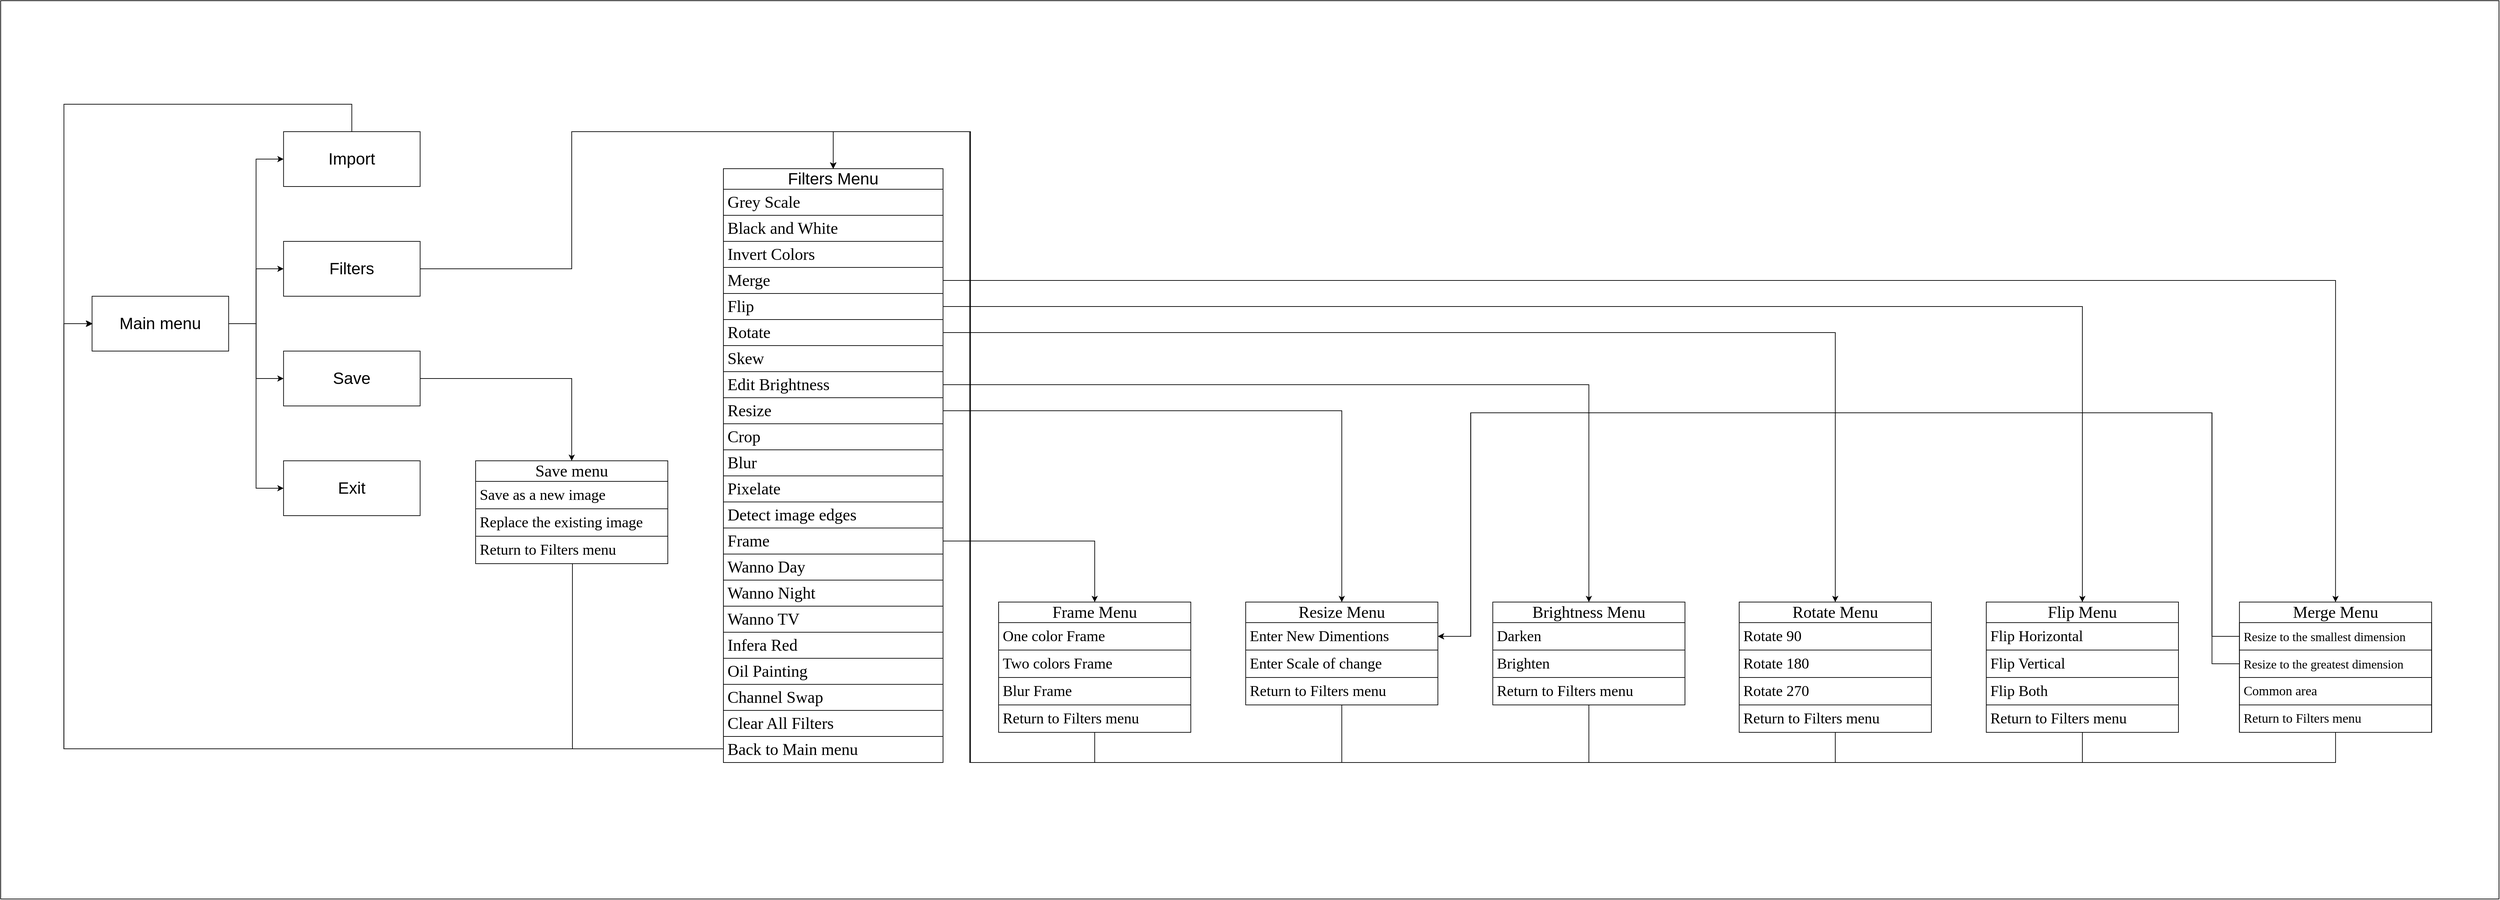<mxfile>
    <diagram id="PR3Qt93wBFPP_X_f8fZ-" name="Page-1">
        <mxGraphModel dx="3510" dy="2597" grid="1" gridSize="10" guides="1" tooltips="1" connect="1" arrows="1" fold="1" page="1" pageScale="1" pageWidth="1920" pageHeight="1200" math="0" shadow="0">
            <root>
                <mxCell id="0"/>
                <mxCell id="1" parent="0"/>
                <mxCell id="115" value="" style="rounded=0;whiteSpace=wrap;html=1;" vertex="1" parent="1">
                    <mxGeometry x="140" y="509" width="3640" height="1310" as="geometry"/>
                </mxCell>
                <mxCell id="5" style="edgeStyle=orthogonalEdgeStyle;html=1;entryX=0;entryY=0.5;entryDx=0;entryDy=0;fontSize=24;rounded=0;" parent="1" source="2" target="4" edge="1">
                    <mxGeometry relative="1" as="geometry"/>
                </mxCell>
                <mxCell id="7" style="edgeStyle=orthogonalEdgeStyle;rounded=0;html=1;entryX=0;entryY=0.5;entryDx=0;entryDy=0;fontSize=24;" parent="1" source="2" target="6" edge="1">
                    <mxGeometry relative="1" as="geometry"/>
                </mxCell>
                <mxCell id="9" style="edgeStyle=orthogonalEdgeStyle;rounded=0;html=1;entryX=0;entryY=0.5;entryDx=0;entryDy=0;fontSize=24;" parent="1" source="2" target="8" edge="1">
                    <mxGeometry relative="1" as="geometry"/>
                </mxCell>
                <mxCell id="11" style="edgeStyle=orthogonalEdgeStyle;rounded=0;html=1;entryX=0;entryY=0.5;entryDx=0;entryDy=0;fontSize=24;" parent="1" source="2" target="10" edge="1">
                    <mxGeometry relative="1" as="geometry"/>
                </mxCell>
                <mxCell id="2" value="&lt;font style=&quot;font-size: 24px;&quot;&gt;Main menu&lt;/font&gt;" style="rounded=0;whiteSpace=wrap;html=1;" parent="1" vertex="1">
                    <mxGeometry x="273.14" y="940" width="199" height="80" as="geometry"/>
                </mxCell>
                <mxCell id="41" style="edgeStyle=orthogonalEdgeStyle;rounded=0;html=1;entryX=0;entryY=0.5;entryDx=0;entryDy=0;fontFamily=Tahoma;fontSize=24;" parent="1" edge="1">
                    <mxGeometry relative="1" as="geometry">
                        <Array as="points">
                            <mxPoint x="652.14" y="660"/>
                            <mxPoint x="232.14" y="660"/>
                            <mxPoint x="232.14" y="980"/>
                        </Array>
                        <mxPoint x="651.6" y="700" as="sourcePoint"/>
                        <mxPoint x="273.14" y="980" as="targetPoint"/>
                    </mxGeometry>
                </mxCell>
                <mxCell id="4" value="&lt;span style=&quot;font-size: 24px;&quot;&gt;Import&lt;/span&gt;" style="rounded=0;whiteSpace=wrap;html=1;" parent="1" vertex="1">
                    <mxGeometry x="552.14" y="700" width="199" height="80" as="geometry"/>
                </mxCell>
                <mxCell id="114" style="edgeStyle=orthogonalEdgeStyle;rounded=0;html=1;entryX=0.5;entryY=0;entryDx=0;entryDy=0;" edge="1" parent="1" source="6" target="12">
                    <mxGeometry relative="1" as="geometry">
                        <Array as="points">
                            <mxPoint x="972" y="900"/>
                            <mxPoint x="972" y="700"/>
                            <mxPoint x="1353" y="700"/>
                        </Array>
                    </mxGeometry>
                </mxCell>
                <mxCell id="6" value="&lt;span style=&quot;font-size: 24px;&quot;&gt;Filters&lt;br&gt;&lt;/span&gt;" style="rounded=0;whiteSpace=wrap;html=1;fillColor=default;" parent="1" vertex="1">
                    <mxGeometry x="552.14" y="860" width="199" height="80" as="geometry"/>
                </mxCell>
                <mxCell id="111" style="edgeStyle=orthogonalEdgeStyle;html=1;entryX=0.5;entryY=0;entryDx=0;entryDy=0;rounded=0;" edge="1" parent="1" source="8" target="106">
                    <mxGeometry relative="1" as="geometry"/>
                </mxCell>
                <mxCell id="8" value="&lt;span style=&quot;font-size: 24px;&quot;&gt;Save&lt;br&gt;&lt;/span&gt;" style="rounded=0;whiteSpace=wrap;html=1;" parent="1" vertex="1">
                    <mxGeometry x="552.14" y="1020" width="199" height="80" as="geometry"/>
                </mxCell>
                <mxCell id="10" value="&lt;span style=&quot;font-size: 24px;&quot;&gt;Exit&lt;br&gt;&lt;/span&gt;" style="rounded=0;whiteSpace=wrap;html=1;" parent="1" vertex="1">
                    <mxGeometry x="552.14" y="1180" width="199" height="80" as="geometry"/>
                </mxCell>
                <mxCell id="12" value="Filters Menu" style="swimlane;fontStyle=0;childLayout=stackLayout;horizontal=1;startSize=30;horizontalStack=0;resizeParent=1;resizeParentMax=0;resizeLast=0;collapsible=1;marginBottom=0;whiteSpace=wrap;html=1;fontSize=24;strokeWidth=1;spacingTop=0;rotation=0;spacingBottom=0;spacing=0;labelBorderColor=none;swimlaneLine=1;perimeterSpacing=0;swimlaneFillColor=default;fillColor=default;" parent="1" vertex="1">
                    <mxGeometry x="1193" y="754" width="320" height="866" as="geometry">
                        <mxRectangle x="720" y="800" width="170" height="30" as="alternateBounds"/>
                    </mxGeometry>
                </mxCell>
                <mxCell id="13" value="Grey Scale" style="text;strokeColor=default;fillColor=none;align=left;verticalAlign=middle;spacingLeft=4;spacingRight=4;overflow=hidden;points=[[0,0.5],[1,0.5]];portConstraint=eastwest;rotatable=0;whiteSpace=wrap;html=1;fontSize=24;aspect=fixed;swimlaneLine=1;perimeterSpacing=0;swimlaneFillColor=default;fontFamily=Tahoma;" parent="12" vertex="1">
                    <mxGeometry y="30" width="320" height="38" as="geometry"/>
                </mxCell>
                <mxCell id="14" value="Black and White" style="text;strokeColor=default;fillColor=none;align=left;verticalAlign=middle;spacingLeft=4;spacingRight=4;overflow=hidden;points=[[0,0.5],[1,0.5]];portConstraint=eastwest;rotatable=0;whiteSpace=wrap;html=1;fontSize=24;aspect=fixed;swimlaneLine=1;perimeterSpacing=0;swimlaneFillColor=default;fontFamily=Tahoma;" parent="12" vertex="1">
                    <mxGeometry y="68" width="320" height="38" as="geometry"/>
                </mxCell>
                <mxCell id="15" value="Invert Colors" style="text;strokeColor=default;fillColor=none;align=left;verticalAlign=middle;spacingLeft=4;spacingRight=4;overflow=hidden;points=[[0,0.5],[1,0.5]];portConstraint=eastwest;rotatable=0;whiteSpace=wrap;html=1;fontSize=24;aspect=fixed;swimlaneLine=1;perimeterSpacing=0;swimlaneFillColor=default;fontFamily=Tahoma;" parent="12" vertex="1">
                    <mxGeometry y="106" width="320" height="38" as="geometry"/>
                </mxCell>
                <mxCell id="17" value="Merge" style="text;strokeColor=default;fillColor=none;align=left;verticalAlign=middle;spacingLeft=4;spacingRight=4;overflow=hidden;points=[[0,0.5],[1,0.5]];portConstraint=eastwest;rotatable=0;whiteSpace=wrap;html=1;fontSize=24;aspect=fixed;swimlaneLine=1;perimeterSpacing=0;swimlaneFillColor=default;fontFamily=Tahoma;" parent="12" vertex="1">
                    <mxGeometry y="144" width="320" height="38" as="geometry"/>
                </mxCell>
                <mxCell id="16" value="Flip" style="text;strokeColor=default;fillColor=none;align=left;verticalAlign=middle;spacingLeft=4;spacingRight=4;overflow=hidden;points=[[0,0.5],[1,0.5]];portConstraint=eastwest;rotatable=0;whiteSpace=wrap;html=1;fontSize=24;aspect=fixed;swimlaneLine=1;perimeterSpacing=0;swimlaneFillColor=default;fontFamily=Tahoma;" parent="12" vertex="1">
                    <mxGeometry y="182" width="320" height="38" as="geometry"/>
                </mxCell>
                <mxCell id="20" value="Rotate" style="text;strokeColor=default;fillColor=none;align=left;verticalAlign=middle;spacingLeft=4;spacingRight=4;overflow=hidden;points=[[0,0.5],[1,0.5]];portConstraint=eastwest;rotatable=0;whiteSpace=wrap;html=1;fontSize=24;aspect=fixed;swimlaneLine=1;perimeterSpacing=0;swimlaneFillColor=default;fontFamily=Tahoma;" parent="12" vertex="1">
                    <mxGeometry y="220" width="320" height="38" as="geometry"/>
                </mxCell>
                <mxCell id="19" value="Skew" style="text;strokeColor=default;fillColor=none;align=left;verticalAlign=middle;spacingLeft=4;spacingRight=4;overflow=hidden;points=[[0,0.5],[1,0.5]];portConstraint=eastwest;rotatable=0;whiteSpace=wrap;html=1;fontSize=24;aspect=fixed;swimlaneLine=1;perimeterSpacing=0;swimlaneFillColor=default;fontFamily=Tahoma;" parent="12" vertex="1">
                    <mxGeometry y="258" width="320" height="38" as="geometry"/>
                </mxCell>
                <mxCell id="18" value="Edit Brightness" style="text;strokeColor=default;fillColor=none;align=left;verticalAlign=middle;spacingLeft=4;spacingRight=4;overflow=hidden;points=[[0,0.5],[1,0.5]];portConstraint=eastwest;rotatable=0;whiteSpace=wrap;html=1;fontSize=24;aspect=fixed;swimlaneLine=1;perimeterSpacing=0;swimlaneFillColor=default;fontFamily=Tahoma;" parent="12" vertex="1">
                    <mxGeometry y="296" width="320" height="38" as="geometry"/>
                </mxCell>
                <mxCell id="32" value="Resize" style="text;strokeColor=default;fillColor=none;align=left;verticalAlign=middle;spacingLeft=4;spacingRight=4;overflow=hidden;points=[[0,0.5],[1,0.5]];portConstraint=eastwest;rotatable=0;whiteSpace=wrap;html=1;fontSize=24;aspect=fixed;swimlaneLine=1;perimeterSpacing=0;swimlaneFillColor=default;fontFamily=Tahoma;" parent="12" vertex="1">
                    <mxGeometry y="334" width="320" height="38" as="geometry"/>
                </mxCell>
                <mxCell id="31" value="Crop" style="text;strokeColor=default;fillColor=none;align=left;verticalAlign=middle;spacingLeft=4;spacingRight=4;overflow=hidden;points=[[0,0.5],[1,0.5]];portConstraint=eastwest;rotatable=0;whiteSpace=wrap;html=1;fontSize=24;aspect=fixed;swimlaneLine=1;perimeterSpacing=0;swimlaneFillColor=default;fontFamily=Tahoma;" parent="12" vertex="1">
                    <mxGeometry y="372" width="320" height="38" as="geometry"/>
                </mxCell>
                <mxCell id="30" value="Blur" style="text;strokeColor=default;fillColor=none;align=left;verticalAlign=middle;spacingLeft=4;spacingRight=4;overflow=hidden;points=[[0,0.5],[1,0.5]];portConstraint=eastwest;rotatable=0;whiteSpace=wrap;html=1;fontSize=24;aspect=fixed;swimlaneLine=1;perimeterSpacing=0;swimlaneFillColor=default;fontFamily=Tahoma;" parent="12" vertex="1">
                    <mxGeometry y="410" width="320" height="38" as="geometry"/>
                </mxCell>
                <mxCell id="29" value="Pixelate" style="text;strokeColor=default;fillColor=none;align=left;verticalAlign=middle;spacingLeft=4;spacingRight=4;overflow=hidden;points=[[0,0.5],[1,0.5]];portConstraint=eastwest;rotatable=0;whiteSpace=wrap;html=1;fontSize=24;aspect=fixed;swimlaneLine=1;perimeterSpacing=0;swimlaneFillColor=default;fontFamily=Tahoma;" parent="12" vertex="1">
                    <mxGeometry y="448" width="320" height="38" as="geometry"/>
                </mxCell>
                <mxCell id="28" value="Detect image edges" style="text;strokeColor=default;fillColor=none;align=left;verticalAlign=middle;spacingLeft=4;spacingRight=4;overflow=hidden;points=[[0,0.5],[1,0.5]];portConstraint=eastwest;rotatable=0;whiteSpace=wrap;html=1;fontSize=24;aspect=fixed;swimlaneLine=1;perimeterSpacing=0;swimlaneFillColor=default;fontFamily=Tahoma;" parent="12" vertex="1">
                    <mxGeometry y="486" width="320" height="38" as="geometry"/>
                </mxCell>
                <mxCell id="27" value="Frame" style="text;strokeColor=default;fillColor=none;align=left;verticalAlign=middle;spacingLeft=4;spacingRight=4;overflow=hidden;points=[[0,0.5],[1,0.5]];portConstraint=eastwest;rotatable=0;whiteSpace=wrap;html=1;fontSize=24;aspect=fixed;swimlaneLine=1;perimeterSpacing=0;swimlaneFillColor=default;fontFamily=Tahoma;" parent="12" vertex="1">
                    <mxGeometry y="524" width="320" height="38" as="geometry"/>
                </mxCell>
                <mxCell id="26" value="Wanno Day" style="text;strokeColor=default;fillColor=none;align=left;verticalAlign=middle;spacingLeft=4;spacingRight=4;overflow=hidden;points=[[0,0.5],[1,0.5]];portConstraint=eastwest;rotatable=0;whiteSpace=wrap;html=1;fontSize=24;aspect=fixed;swimlaneLine=1;perimeterSpacing=0;swimlaneFillColor=default;fontFamily=Tahoma;" parent="12" vertex="1">
                    <mxGeometry y="562" width="320" height="38" as="geometry"/>
                </mxCell>
                <mxCell id="25" value="Wanno Night" style="text;strokeColor=default;fillColor=none;align=left;verticalAlign=middle;spacingLeft=4;spacingRight=4;overflow=hidden;points=[[0,0.5],[1,0.5]];portConstraint=eastwest;rotatable=0;whiteSpace=wrap;html=1;fontSize=24;aspect=fixed;swimlaneLine=1;perimeterSpacing=0;swimlaneFillColor=default;fontFamily=Tahoma;" parent="12" vertex="1">
                    <mxGeometry y="600" width="320" height="38" as="geometry"/>
                </mxCell>
                <mxCell id="24" value="Wanno TV" style="text;strokeColor=default;fillColor=none;align=left;verticalAlign=middle;spacingLeft=4;spacingRight=4;overflow=hidden;points=[[0,0.5],[1,0.5]];portConstraint=eastwest;rotatable=0;whiteSpace=wrap;html=1;fontSize=24;aspect=fixed;swimlaneLine=1;perimeterSpacing=0;swimlaneFillColor=default;fontFamily=Tahoma;" parent="12" vertex="1">
                    <mxGeometry y="638" width="320" height="38" as="geometry"/>
                </mxCell>
                <mxCell id="23" value="Infera Red" style="text;strokeColor=default;fillColor=none;align=left;verticalAlign=middle;spacingLeft=4;spacingRight=4;overflow=hidden;points=[[0,0.5],[1,0.5]];portConstraint=eastwest;rotatable=0;whiteSpace=wrap;html=1;fontSize=24;aspect=fixed;swimlaneLine=1;perimeterSpacing=0;swimlaneFillColor=default;fontFamily=Tahoma;" parent="12" vertex="1">
                    <mxGeometry y="676" width="320" height="38" as="geometry"/>
                </mxCell>
                <mxCell id="22" value="Oil Painting" style="text;strokeColor=default;fillColor=none;align=left;verticalAlign=middle;spacingLeft=4;spacingRight=4;overflow=hidden;points=[[0,0.5],[1,0.5]];portConstraint=eastwest;rotatable=0;whiteSpace=wrap;html=1;fontSize=24;aspect=fixed;swimlaneLine=1;perimeterSpacing=0;swimlaneFillColor=default;fontFamily=Tahoma;" parent="12" vertex="1">
                    <mxGeometry y="714" width="320" height="38" as="geometry"/>
                </mxCell>
                <mxCell id="21" value="Channel Swap" style="text;strokeColor=default;fillColor=none;align=left;verticalAlign=middle;spacingLeft=4;spacingRight=4;overflow=hidden;points=[[0,0.5],[1,0.5]];portConstraint=eastwest;rotatable=0;whiteSpace=wrap;html=1;fontSize=24;aspect=fixed;swimlaneLine=1;perimeterSpacing=0;swimlaneFillColor=default;fontFamily=Tahoma;" parent="12" vertex="1">
                    <mxGeometry y="752" width="320" height="38" as="geometry"/>
                </mxCell>
                <mxCell id="33" value="Clear All Filters" style="text;strokeColor=default;fillColor=none;align=left;verticalAlign=middle;spacingLeft=4;spacingRight=4;overflow=hidden;points=[[0,0.5],[1,0.5]];portConstraint=eastwest;rotatable=0;whiteSpace=wrap;html=1;fontSize=24;aspect=fixed;swimlaneLine=1;perimeterSpacing=0;swimlaneFillColor=default;fontFamily=Tahoma;" parent="12" vertex="1">
                    <mxGeometry y="790" width="320" height="38" as="geometry"/>
                </mxCell>
                <mxCell id="34" value="Back to Main menu" style="text;strokeColor=default;fillColor=none;align=left;verticalAlign=middle;spacingLeft=4;spacingRight=4;overflow=hidden;points=[[0,0.5],[1,0.5]];portConstraint=eastwest;rotatable=0;whiteSpace=wrap;html=1;fontSize=24;aspect=fixed;swimlaneLine=1;perimeterSpacing=0;swimlaneFillColor=default;fontFamily=Tahoma;" parent="12" vertex="1">
                    <mxGeometry y="828" width="320" height="38" as="geometry"/>
                </mxCell>
                <mxCell id="43" style="edgeStyle=orthogonalEdgeStyle;rounded=0;html=1;entryX=0;entryY=0.5;entryDx=0;entryDy=0;fontFamily=Tahoma;fontSize=24;" parent="1" source="34" target="2" edge="1">
                    <mxGeometry relative="1" as="geometry">
                        <Array as="points">
                            <mxPoint x="232.14" y="1600"/>
                            <mxPoint x="232.14" y="980"/>
                        </Array>
                    </mxGeometry>
                </mxCell>
                <mxCell id="81" style="edgeStyle=orthogonalEdgeStyle;rounded=0;html=1;entryX=0.5;entryY=0;entryDx=0;entryDy=0;fontFamily=Tahoma;fontSize=22;" parent="1" source="45" target="12" edge="1">
                    <mxGeometry relative="1" as="geometry">
                        <Array as="points">
                            <mxPoint x="3173" y="1620"/>
                            <mxPoint x="1553" y="1620"/>
                            <mxPoint x="1553" y="700"/>
                            <mxPoint x="1353" y="700"/>
                        </Array>
                    </mxGeometry>
                </mxCell>
                <mxCell id="45" value="Flip Menu" style="swimlane;fontStyle=0;childLayout=stackLayout;horizontal=1;startSize=30;horizontalStack=0;resizeParent=1;resizeParentMax=0;resizeLast=0;collapsible=1;marginBottom=0;whiteSpace=wrap;html=1;labelBorderColor=none;sketch=0;strokeWidth=1;fontFamily=Tahoma;fontSize=24;swimlaneFillColor=default;" parent="1" vertex="1">
                    <mxGeometry x="3033" y="1386" width="280" height="190" as="geometry"/>
                </mxCell>
                <mxCell id="46" value="Flip Horizontal" style="text;strokeColor=default;fillColor=none;align=left;verticalAlign=middle;spacingLeft=4;spacingRight=4;overflow=hidden;points=[[0,0.5],[1,0.5]];portConstraint=eastwest;rotatable=0;whiteSpace=wrap;html=1;labelBorderColor=none;sketch=0;strokeWidth=1;fontFamily=Tahoma;fontSize=22;" parent="45" vertex="1">
                    <mxGeometry y="30" width="280" height="40" as="geometry"/>
                </mxCell>
                <mxCell id="47" value="Flip Vertical" style="text;strokeColor=default;fillColor=none;align=left;verticalAlign=middle;spacingLeft=4;spacingRight=4;overflow=hidden;points=[[0,0.5],[1,0.5]];portConstraint=eastwest;rotatable=0;whiteSpace=wrap;html=1;labelBorderColor=none;sketch=0;strokeWidth=1;fontFamily=Tahoma;fontSize=22;" parent="45" vertex="1">
                    <mxGeometry y="70" width="280" height="40" as="geometry"/>
                </mxCell>
                <mxCell id="48" value="Flip Both" style="text;strokeColor=default;fillColor=none;align=left;verticalAlign=middle;spacingLeft=4;spacingRight=4;overflow=hidden;points=[[0,0.5],[1,0.5]];portConstraint=eastwest;rotatable=0;whiteSpace=wrap;html=1;labelBorderColor=none;sketch=0;strokeWidth=1;fontFamily=Tahoma;fontSize=22;" parent="45" vertex="1">
                    <mxGeometry y="110" width="280" height="40" as="geometry"/>
                </mxCell>
                <mxCell id="49" value="Return to Filters menu" style="text;strokeColor=default;fillColor=none;align=left;verticalAlign=middle;spacingLeft=4;spacingRight=4;overflow=hidden;points=[[0,0.5],[1,0.5]];portConstraint=eastwest;rotatable=0;whiteSpace=wrap;html=1;labelBorderColor=none;sketch=0;strokeWidth=1;fontFamily=Tahoma;fontSize=22;" parent="45" vertex="1">
                    <mxGeometry y="150" width="280" height="40" as="geometry"/>
                </mxCell>
                <mxCell id="50" style="edgeStyle=orthogonalEdgeStyle;rounded=0;html=1;entryX=0.5;entryY=0;entryDx=0;entryDy=0;fontFamily=Tahoma;fontSize=22;" parent="1" source="16" target="45" edge="1">
                    <mxGeometry relative="1" as="geometry"/>
                </mxCell>
                <mxCell id="80" style="edgeStyle=orthogonalEdgeStyle;rounded=0;html=1;entryX=0.5;entryY=0;entryDx=0;entryDy=0;fontFamily=Tahoma;fontSize=22;" parent="1" source="51" target="12" edge="1">
                    <mxGeometry relative="1" as="geometry">
                        <Array as="points">
                            <mxPoint x="2813" y="1620"/>
                            <mxPoint x="1553" y="1620"/>
                            <mxPoint x="1553" y="700"/>
                            <mxPoint x="1353" y="700"/>
                        </Array>
                    </mxGeometry>
                </mxCell>
                <mxCell id="51" value="Rotate Menu" style="swimlane;fontStyle=0;childLayout=stackLayout;horizontal=1;startSize=30;horizontalStack=0;resizeParent=1;resizeParentMax=0;resizeLast=0;collapsible=1;marginBottom=0;whiteSpace=wrap;html=1;labelBorderColor=none;sketch=0;strokeWidth=1;fontFamily=Tahoma;fontSize=24;swimlaneFillColor=default;" parent="1" vertex="1">
                    <mxGeometry x="2673" y="1386" width="280" height="190" as="geometry"/>
                </mxCell>
                <mxCell id="52" value="Rotate 90" style="text;strokeColor=default;fillColor=none;align=left;verticalAlign=middle;spacingLeft=4;spacingRight=4;overflow=hidden;points=[[0,0.5],[1,0.5]];portConstraint=eastwest;rotatable=0;whiteSpace=wrap;html=1;labelBorderColor=none;sketch=0;strokeWidth=1;fontFamily=Tahoma;fontSize=22;" parent="51" vertex="1">
                    <mxGeometry y="30" width="280" height="40" as="geometry"/>
                </mxCell>
                <mxCell id="53" value="Rotate 180" style="text;strokeColor=default;fillColor=none;align=left;verticalAlign=middle;spacingLeft=4;spacingRight=4;overflow=hidden;points=[[0,0.5],[1,0.5]];portConstraint=eastwest;rotatable=0;whiteSpace=wrap;html=1;labelBorderColor=none;sketch=0;strokeWidth=1;fontFamily=Tahoma;fontSize=22;" parent="51" vertex="1">
                    <mxGeometry y="70" width="280" height="40" as="geometry"/>
                </mxCell>
                <mxCell id="54" value="Rotate 270" style="text;strokeColor=default;fillColor=none;align=left;verticalAlign=middle;spacingLeft=4;spacingRight=4;overflow=hidden;points=[[0,0.5],[1,0.5]];portConstraint=eastwest;rotatable=0;whiteSpace=wrap;html=1;labelBorderColor=none;sketch=0;strokeWidth=1;fontFamily=Tahoma;fontSize=22;" parent="51" vertex="1">
                    <mxGeometry y="110" width="280" height="40" as="geometry"/>
                </mxCell>
                <mxCell id="55" value="Return to Filters menu" style="text;strokeColor=default;fillColor=none;align=left;verticalAlign=middle;spacingLeft=4;spacingRight=4;overflow=hidden;points=[[0,0.5],[1,0.5]];portConstraint=eastwest;rotatable=0;whiteSpace=wrap;html=1;labelBorderColor=none;sketch=0;strokeWidth=1;fontFamily=Tahoma;fontSize=22;" parent="51" vertex="1">
                    <mxGeometry y="150" width="280" height="40" as="geometry"/>
                </mxCell>
                <mxCell id="56" style="edgeStyle=orthogonalEdgeStyle;rounded=0;html=1;fontFamily=Tahoma;fontSize=22;" parent="1" source="20" target="51" edge="1">
                    <mxGeometry relative="1" as="geometry"/>
                </mxCell>
                <mxCell id="78" style="edgeStyle=orthogonalEdgeStyle;rounded=0;html=1;entryX=0.5;entryY=0;entryDx=0;entryDy=0;fontFamily=Tahoma;fontSize=22;" parent="1" source="57" target="12" edge="1">
                    <mxGeometry relative="1" as="geometry">
                        <Array as="points">
                            <mxPoint x="2454" y="1620"/>
                            <mxPoint x="1553" y="1620"/>
                            <mxPoint x="1553" y="700"/>
                            <mxPoint x="1353" y="700"/>
                        </Array>
                    </mxGeometry>
                </mxCell>
                <mxCell id="57" value="Brightness Menu" style="swimlane;fontStyle=0;childLayout=stackLayout;horizontal=1;startSize=30;horizontalStack=0;resizeParent=1;resizeParentMax=0;resizeLast=0;collapsible=1;marginBottom=0;whiteSpace=wrap;html=1;labelBorderColor=none;sketch=0;strokeWidth=1;fontFamily=Tahoma;fontSize=24;swimlaneFillColor=default;" parent="1" vertex="1">
                    <mxGeometry x="2314" y="1386" width="280" height="150" as="geometry"/>
                </mxCell>
                <mxCell id="58" value="Darken" style="text;strokeColor=default;fillColor=none;align=left;verticalAlign=middle;spacingLeft=4;spacingRight=4;overflow=hidden;points=[[0,0.5],[1,0.5]];portConstraint=eastwest;rotatable=0;whiteSpace=wrap;html=1;labelBorderColor=none;sketch=0;strokeWidth=1;fontFamily=Tahoma;fontSize=22;" parent="57" vertex="1">
                    <mxGeometry y="30" width="280" height="40" as="geometry"/>
                </mxCell>
                <mxCell id="59" value="Brighten" style="text;strokeColor=default;fillColor=none;align=left;verticalAlign=middle;spacingLeft=4;spacingRight=4;overflow=hidden;points=[[0,0.5],[1,0.5]];portConstraint=eastwest;rotatable=0;whiteSpace=wrap;html=1;labelBorderColor=none;sketch=0;strokeWidth=1;fontFamily=Tahoma;fontSize=22;" parent="57" vertex="1">
                    <mxGeometry y="70" width="280" height="40" as="geometry"/>
                </mxCell>
                <mxCell id="61" value="Return to Filters menu" style="text;strokeColor=default;fillColor=none;align=left;verticalAlign=middle;spacingLeft=4;spacingRight=4;overflow=hidden;points=[[0,0.5],[1,0.5]];portConstraint=eastwest;rotatable=0;whiteSpace=wrap;html=1;labelBorderColor=none;sketch=0;strokeWidth=1;fontFamily=Tahoma;fontSize=22;" parent="57" vertex="1">
                    <mxGeometry y="110" width="280" height="40" as="geometry"/>
                </mxCell>
                <mxCell id="62" style="edgeStyle=orthogonalEdgeStyle;rounded=0;html=1;entryX=0.5;entryY=0;entryDx=0;entryDy=0;fontFamily=Tahoma;fontSize=22;" parent="1" source="18" target="57" edge="1">
                    <mxGeometry relative="1" as="geometry"/>
                </mxCell>
                <mxCell id="77" style="edgeStyle=orthogonalEdgeStyle;rounded=0;html=1;entryX=0.5;entryY=0;entryDx=0;entryDy=0;fontFamily=Tahoma;fontSize=22;" parent="1" source="63" target="12" edge="1">
                    <mxGeometry relative="1" as="geometry">
                        <Array as="points">
                            <mxPoint x="2094" y="1620"/>
                            <mxPoint x="1553" y="1620"/>
                            <mxPoint x="1553" y="700"/>
                            <mxPoint x="1353" y="700"/>
                        </Array>
                    </mxGeometry>
                </mxCell>
                <mxCell id="63" value="Resize Menu" style="swimlane;fontStyle=0;childLayout=stackLayout;horizontal=1;startSize=30;horizontalStack=0;resizeParent=1;resizeParentMax=0;resizeLast=0;collapsible=1;marginBottom=0;whiteSpace=wrap;html=1;labelBorderColor=none;sketch=0;strokeWidth=1;fontFamily=Tahoma;fontSize=24;swimlaneFillColor=default;" parent="1" vertex="1">
                    <mxGeometry x="1954" y="1386" width="280" height="150" as="geometry"/>
                </mxCell>
                <mxCell id="64" value="Enter New Dimentions" style="text;strokeColor=default;fillColor=none;align=left;verticalAlign=middle;spacingLeft=4;spacingRight=4;overflow=hidden;points=[[0,0.5],[1,0.5]];portConstraint=eastwest;rotatable=0;whiteSpace=wrap;html=1;labelBorderColor=none;sketch=0;strokeWidth=1;fontFamily=Tahoma;fontSize=22;" parent="63" vertex="1">
                    <mxGeometry y="30" width="280" height="40" as="geometry"/>
                </mxCell>
                <mxCell id="65" value="Enter Scale of change" style="text;strokeColor=default;fillColor=none;align=left;verticalAlign=middle;spacingLeft=4;spacingRight=4;overflow=hidden;points=[[0,0.5],[1,0.5]];portConstraint=eastwest;rotatable=0;whiteSpace=wrap;html=1;labelBorderColor=none;sketch=0;strokeWidth=1;fontFamily=Tahoma;fontSize=22;" parent="63" vertex="1">
                    <mxGeometry y="70" width="280" height="40" as="geometry"/>
                </mxCell>
                <mxCell id="67" value="Return to Filters menu" style="text;strokeColor=default;fillColor=none;align=left;verticalAlign=middle;spacingLeft=4;spacingRight=4;overflow=hidden;points=[[0,0.5],[1,0.5]];portConstraint=eastwest;rotatable=0;whiteSpace=wrap;html=1;labelBorderColor=none;sketch=0;strokeWidth=1;fontFamily=Tahoma;fontSize=22;" parent="63" vertex="1">
                    <mxGeometry y="110" width="280" height="40" as="geometry"/>
                </mxCell>
                <mxCell id="68" style="edgeStyle=orthogonalEdgeStyle;rounded=0;html=1;entryX=0.5;entryY=0;entryDx=0;entryDy=0;fontFamily=Tahoma;fontSize=22;" parent="1" source="32" target="63" edge="1">
                    <mxGeometry relative="1" as="geometry"/>
                </mxCell>
                <mxCell id="75" style="edgeStyle=orthogonalEdgeStyle;rounded=0;html=1;entryX=0.5;entryY=0;entryDx=0;entryDy=0;fontFamily=Tahoma;fontSize=22;" parent="1" edge="1">
                    <mxGeometry relative="1" as="geometry">
                        <mxPoint x="1734" y="1536" as="sourcePoint"/>
                        <mxPoint x="1353" y="754" as="targetPoint"/>
                        <Array as="points">
                            <mxPoint x="1734" y="1620"/>
                            <mxPoint x="1553" y="1620"/>
                            <mxPoint x="1553" y="700"/>
                            <mxPoint x="1353" y="700"/>
                        </Array>
                    </mxGeometry>
                </mxCell>
                <mxCell id="69" value="Frame Menu" style="swimlane;fontStyle=0;childLayout=stackLayout;horizontal=1;startSize=30;horizontalStack=0;resizeParent=1;resizeParentMax=0;resizeLast=0;collapsible=1;marginBottom=0;whiteSpace=wrap;html=1;labelBorderColor=none;sketch=0;strokeWidth=1;fontFamily=Tahoma;fontSize=24;swimlaneFillColor=default;gradientColor=none;" parent="1" vertex="1">
                    <mxGeometry x="1594" y="1386" width="280" height="190" as="geometry"/>
                </mxCell>
                <mxCell id="71" value="One color Frame" style="text;strokeColor=default;fillColor=none;align=left;verticalAlign=middle;spacingLeft=4;spacingRight=4;overflow=hidden;points=[[0,0.5],[1,0.5]];portConstraint=eastwest;rotatable=0;whiteSpace=wrap;html=1;labelBorderColor=none;sketch=0;strokeWidth=1;fontFamily=Tahoma;fontSize=22;" parent="69" vertex="1">
                    <mxGeometry y="30" width="280" height="40" as="geometry"/>
                </mxCell>
                <mxCell id="70" value="Two colors Frame" style="text;strokeColor=default;fillColor=none;align=left;verticalAlign=middle;spacingLeft=4;spacingRight=4;overflow=hidden;points=[[0,0.5],[1,0.5]];portConstraint=eastwest;rotatable=0;whiteSpace=wrap;html=1;labelBorderColor=none;sketch=0;strokeWidth=1;fontFamily=Tahoma;fontSize=22;" parent="69" vertex="1">
                    <mxGeometry y="70" width="280" height="40" as="geometry"/>
                </mxCell>
                <mxCell id="104" value="Blur Frame" style="text;strokeColor=default;fillColor=none;align=left;verticalAlign=middle;spacingLeft=4;spacingRight=4;overflow=hidden;points=[[0,0.5],[1,0.5]];portConstraint=eastwest;rotatable=0;whiteSpace=wrap;html=1;labelBorderColor=none;sketch=0;strokeWidth=1;fontFamily=Tahoma;fontSize=22;" vertex="1" parent="69">
                    <mxGeometry y="110" width="280" height="40" as="geometry"/>
                </mxCell>
                <mxCell id="73" value="Return to Filters menu" style="text;strokeColor=default;fillColor=none;align=left;verticalAlign=middle;spacingLeft=4;spacingRight=4;overflow=hidden;points=[[0,0.5],[1,0.5]];portConstraint=eastwest;rotatable=0;whiteSpace=wrap;html=1;labelBorderColor=none;sketch=0;strokeWidth=1;fontFamily=Tahoma;fontSize=22;" parent="69" vertex="1">
                    <mxGeometry y="150" width="280" height="40" as="geometry"/>
                </mxCell>
                <mxCell id="74" style="edgeStyle=orthogonalEdgeStyle;rounded=0;html=1;entryX=0.5;entryY=0;entryDx=0;entryDy=0;fontFamily=Tahoma;fontSize=22;" parent="1" source="27" target="69" edge="1">
                    <mxGeometry relative="1" as="geometry"/>
                </mxCell>
                <mxCell id="99" style="edgeStyle=orthogonalEdgeStyle;rounded=0;html=1;entryX=0.5;entryY=0;entryDx=0;entryDy=0;" parent="1" source="89" target="12" edge="1">
                    <mxGeometry relative="1" as="geometry">
                        <Array as="points">
                            <mxPoint x="3541.86" y="1620"/>
                            <mxPoint x="1551.86" y="1620"/>
                            <mxPoint x="1551.86" y="700"/>
                            <mxPoint x="1352.86" y="700"/>
                        </Array>
                    </mxGeometry>
                </mxCell>
                <mxCell id="89" value="Merge Menu" style="swimlane;fontStyle=0;childLayout=stackLayout;horizontal=1;startSize=30;horizontalStack=0;resizeParent=1;resizeParentMax=0;resizeLast=0;collapsible=1;marginBottom=0;whiteSpace=wrap;html=1;labelBorderColor=none;sketch=0;strokeWidth=1;fontFamily=Tahoma;fontSize=24;swimlaneFillColor=default;" parent="1" vertex="1">
                    <mxGeometry x="3401.86" y="1386" width="280" height="190" as="geometry"/>
                </mxCell>
                <mxCell id="100" value="&lt;font style=&quot;font-size: 18px;&quot;&gt;Resize to the smallest dimension&lt;/font&gt;" style="text;strokeColor=default;fillColor=none;align=left;verticalAlign=middle;spacingLeft=4;spacingRight=4;overflow=hidden;points=[[0,0.5],[1,0.5]];portConstraint=eastwest;rotatable=0;whiteSpace=wrap;html=1;labelBorderColor=none;sketch=0;strokeWidth=1;fontFamily=Tahoma;fontSize=22;" parent="89" vertex="1">
                    <mxGeometry y="30" width="280" height="40" as="geometry"/>
                </mxCell>
                <mxCell id="101" value="&lt;span style=&quot;font-size: 18px;&quot;&gt;Resize to the greatest dimension&lt;/span&gt;" style="text;strokeColor=default;fillColor=none;align=left;verticalAlign=middle;spacingLeft=4;spacingRight=4;overflow=hidden;points=[[0,0.5],[1,0.5]];portConstraint=eastwest;rotatable=0;whiteSpace=wrap;html=1;labelBorderColor=none;sketch=0;strokeWidth=1;fontFamily=Tahoma;fontSize=22;" parent="89" vertex="1">
                    <mxGeometry y="70" width="280" height="40" as="geometry"/>
                </mxCell>
                <mxCell id="92" value="&lt;font style=&quot;font-size: 19px;&quot;&gt;Common area&lt;/font&gt;" style="text;strokeColor=default;fillColor=none;align=left;verticalAlign=middle;spacingLeft=4;spacingRight=4;overflow=hidden;points=[[0,0.5],[1,0.5]];portConstraint=eastwest;rotatable=0;whiteSpace=wrap;html=1;labelBorderColor=none;sketch=0;strokeWidth=1;fontFamily=Tahoma;fontSize=19;" parent="89" vertex="1">
                    <mxGeometry y="110" width="280" height="40" as="geometry"/>
                </mxCell>
                <mxCell id="93" value="&lt;font style=&quot;font-size: 19px;&quot;&gt;Return to Filters menu&lt;/font&gt;" style="text;strokeColor=default;fillColor=none;align=left;verticalAlign=middle;spacingLeft=4;spacingRight=4;overflow=hidden;points=[[0,0.5],[1,0.5]];portConstraint=eastwest;rotatable=0;whiteSpace=wrap;html=1;labelBorderColor=none;sketch=0;strokeWidth=1;fontFamily=Tahoma;fontSize=19;" parent="89" vertex="1">
                    <mxGeometry y="150" width="280" height="40" as="geometry"/>
                </mxCell>
                <mxCell id="94" style="edgeStyle=orthogonalEdgeStyle;html=1;entryX=0.5;entryY=0;entryDx=0;entryDy=0;rounded=0;" parent="1" source="17" target="89" edge="1">
                    <mxGeometry relative="1" as="geometry"/>
                </mxCell>
                <mxCell id="102" style="edgeStyle=orthogonalEdgeStyle;html=1;fontSize=19;rounded=0;" parent="1" source="100" target="64" edge="1">
                    <mxGeometry relative="1" as="geometry">
                        <Array as="points">
                            <mxPoint x="3361.86" y="1436"/>
                            <mxPoint x="3361.86" y="1110"/>
                            <mxPoint x="2281.86" y="1110"/>
                            <mxPoint x="2281.86" y="1436"/>
                        </Array>
                    </mxGeometry>
                </mxCell>
                <mxCell id="103" style="edgeStyle=orthogonalEdgeStyle;rounded=0;html=1;entryX=1;entryY=0.5;entryDx=0;entryDy=0;fontSize=19;" parent="1" source="101" target="64" edge="1">
                    <mxGeometry relative="1" as="geometry">
                        <Array as="points">
                            <mxPoint x="3361.86" y="1476"/>
                            <mxPoint x="3361.86" y="1110"/>
                            <mxPoint x="2281.86" y="1110"/>
                            <mxPoint x="2281.86" y="1436"/>
                        </Array>
                    </mxGeometry>
                </mxCell>
                <mxCell id="113" style="edgeStyle=orthogonalEdgeStyle;rounded=0;html=1;entryX=0;entryY=0.5;entryDx=0;entryDy=0;" edge="1" parent="1">
                    <mxGeometry relative="1" as="geometry">
                        <mxPoint x="973.009" y="1330" as="sourcePoint"/>
                        <mxPoint x="274.14" y="980" as="targetPoint"/>
                        <Array as="points">
                            <mxPoint x="973" y="1600"/>
                            <mxPoint x="232" y="1600"/>
                            <mxPoint x="232" y="980"/>
                        </Array>
                    </mxGeometry>
                </mxCell>
                <mxCell id="106" value="Save menu" style="swimlane;fontStyle=0;childLayout=stackLayout;horizontal=1;startSize=30;horizontalStack=0;resizeParent=1;resizeParentMax=0;resizeLast=0;collapsible=1;marginBottom=0;whiteSpace=wrap;html=1;labelBorderColor=none;sketch=0;strokeWidth=1;fontFamily=Tahoma;fontSize=24;swimlaneFillColor=default;gradientColor=none;" vertex="1" parent="1">
                    <mxGeometry x="832" y="1180" width="280" height="150" as="geometry"/>
                </mxCell>
                <mxCell id="107" value="Save as a new image" style="text;strokeColor=default;fillColor=none;align=left;verticalAlign=middle;spacingLeft=4;spacingRight=4;overflow=hidden;points=[[0,0.5],[1,0.5]];portConstraint=eastwest;rotatable=0;whiteSpace=wrap;html=1;labelBorderColor=none;sketch=0;strokeWidth=1;fontFamily=Tahoma;fontSize=22;" vertex="1" parent="106">
                    <mxGeometry y="30" width="280" height="40" as="geometry"/>
                </mxCell>
                <mxCell id="108" value="Replace the existing image" style="text;strokeColor=default;fillColor=none;align=left;verticalAlign=middle;spacingLeft=4;spacingRight=4;overflow=hidden;points=[[0,0.5],[1,0.5]];portConstraint=eastwest;rotatable=0;whiteSpace=wrap;html=1;labelBorderColor=none;sketch=0;strokeWidth=1;fontFamily=Tahoma;fontSize=22;" vertex="1" parent="106">
                    <mxGeometry y="70" width="280" height="40" as="geometry"/>
                </mxCell>
                <mxCell id="110" value="Return to Filters menu" style="text;strokeColor=default;fillColor=none;align=left;verticalAlign=middle;spacingLeft=4;spacingRight=4;overflow=hidden;points=[[0,0.5],[1,0.5]];portConstraint=eastwest;rotatable=0;whiteSpace=wrap;html=1;labelBorderColor=none;sketch=0;strokeWidth=1;fontFamily=Tahoma;fontSize=22;" vertex="1" parent="106">
                    <mxGeometry y="110" width="280" height="40" as="geometry"/>
                </mxCell>
            </root>
        </mxGraphModel>
    </diagram>
</mxfile>